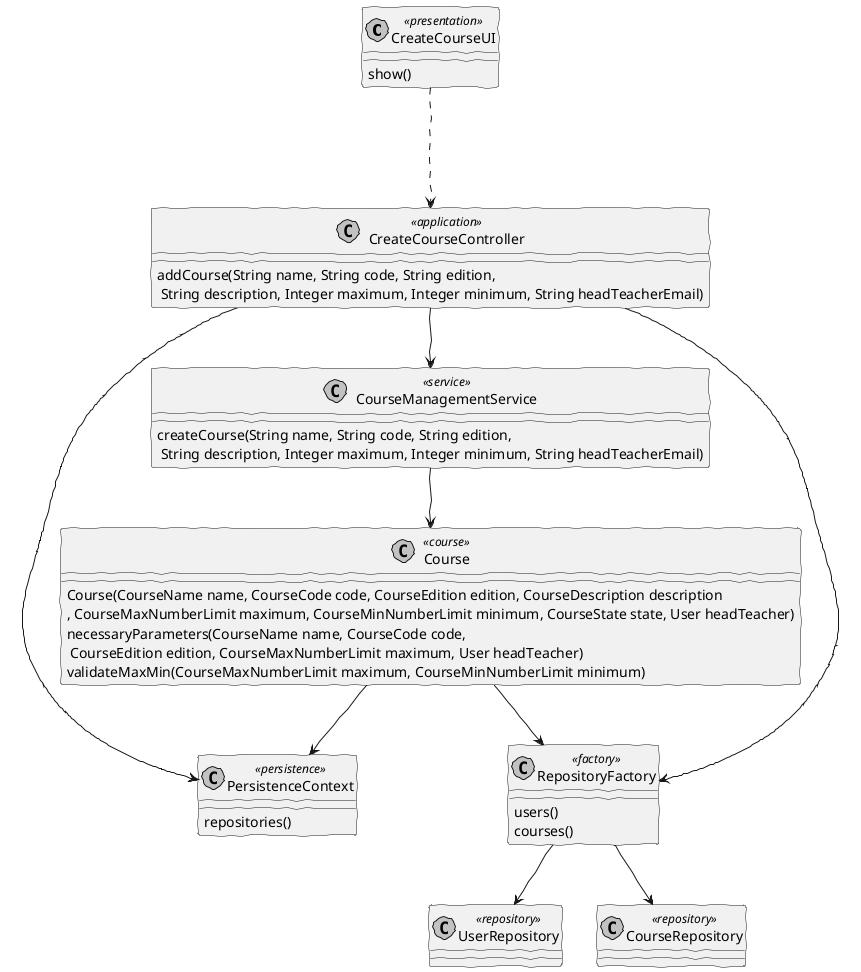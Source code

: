 @startuml
'https://plantuml.com/class-diagram

skinparam handwritten true
skinparam monochrome true
skinparam packageStyle rect
skinparam defaultFontName FG Virgil
skinparam shadowing false

class CreateCourseUI <<presentation>>
class CreateCourseController<<application>>
class CourseManagementService<<service>>
class Course<<course>>
class PersistenceContext<<persistence>>
class RepositoryFactory<<factory>>
class UserRepository <<repository>>
class CourseRepository <<repository>>
class Course <<course>>

class CreateCourseUI{
show()
}

class CreateCourseController{
addCourse(String name, String code, String edition,\n String description, Integer maximum, Integer minimum, String headTeacherEmail)
}

class CourseManagementService{
createCourse(String name, String code, String edition,\n String description, Integer maximum, Integer minimum, String headTeacherEmail)
}

class Course{
Course(CourseName name, CourseCode code, CourseEdition edition, CourseDescription description \n, CourseMaxNumberLimit maximum, CourseMinNumberLimit minimum, CourseState state, User headTeacher)
necessaryParameters(CourseName name, CourseCode code,\n CourseEdition edition, CourseMaxNumberLimit maximum, User headTeacher)
validateMaxMin(CourseMaxNumberLimit maximum, CourseMinNumberLimit minimum)
}

class PersistenceContext{
repositories()
}

class RepositoryFactory{
users()
courses()
}
CreateCourseUI -.-> CreateCourseController

CreateCourseController --> CourseManagementService
CreateCourseController --> PersistenceContext
CreateCourseController --> RepositoryFactory

CourseManagementService --> Course

Course --> PersistenceContext
Course --> RepositoryFactory

RepositoryFactory --> UserRepository
RepositoryFactory --> CourseRepository
@enduml